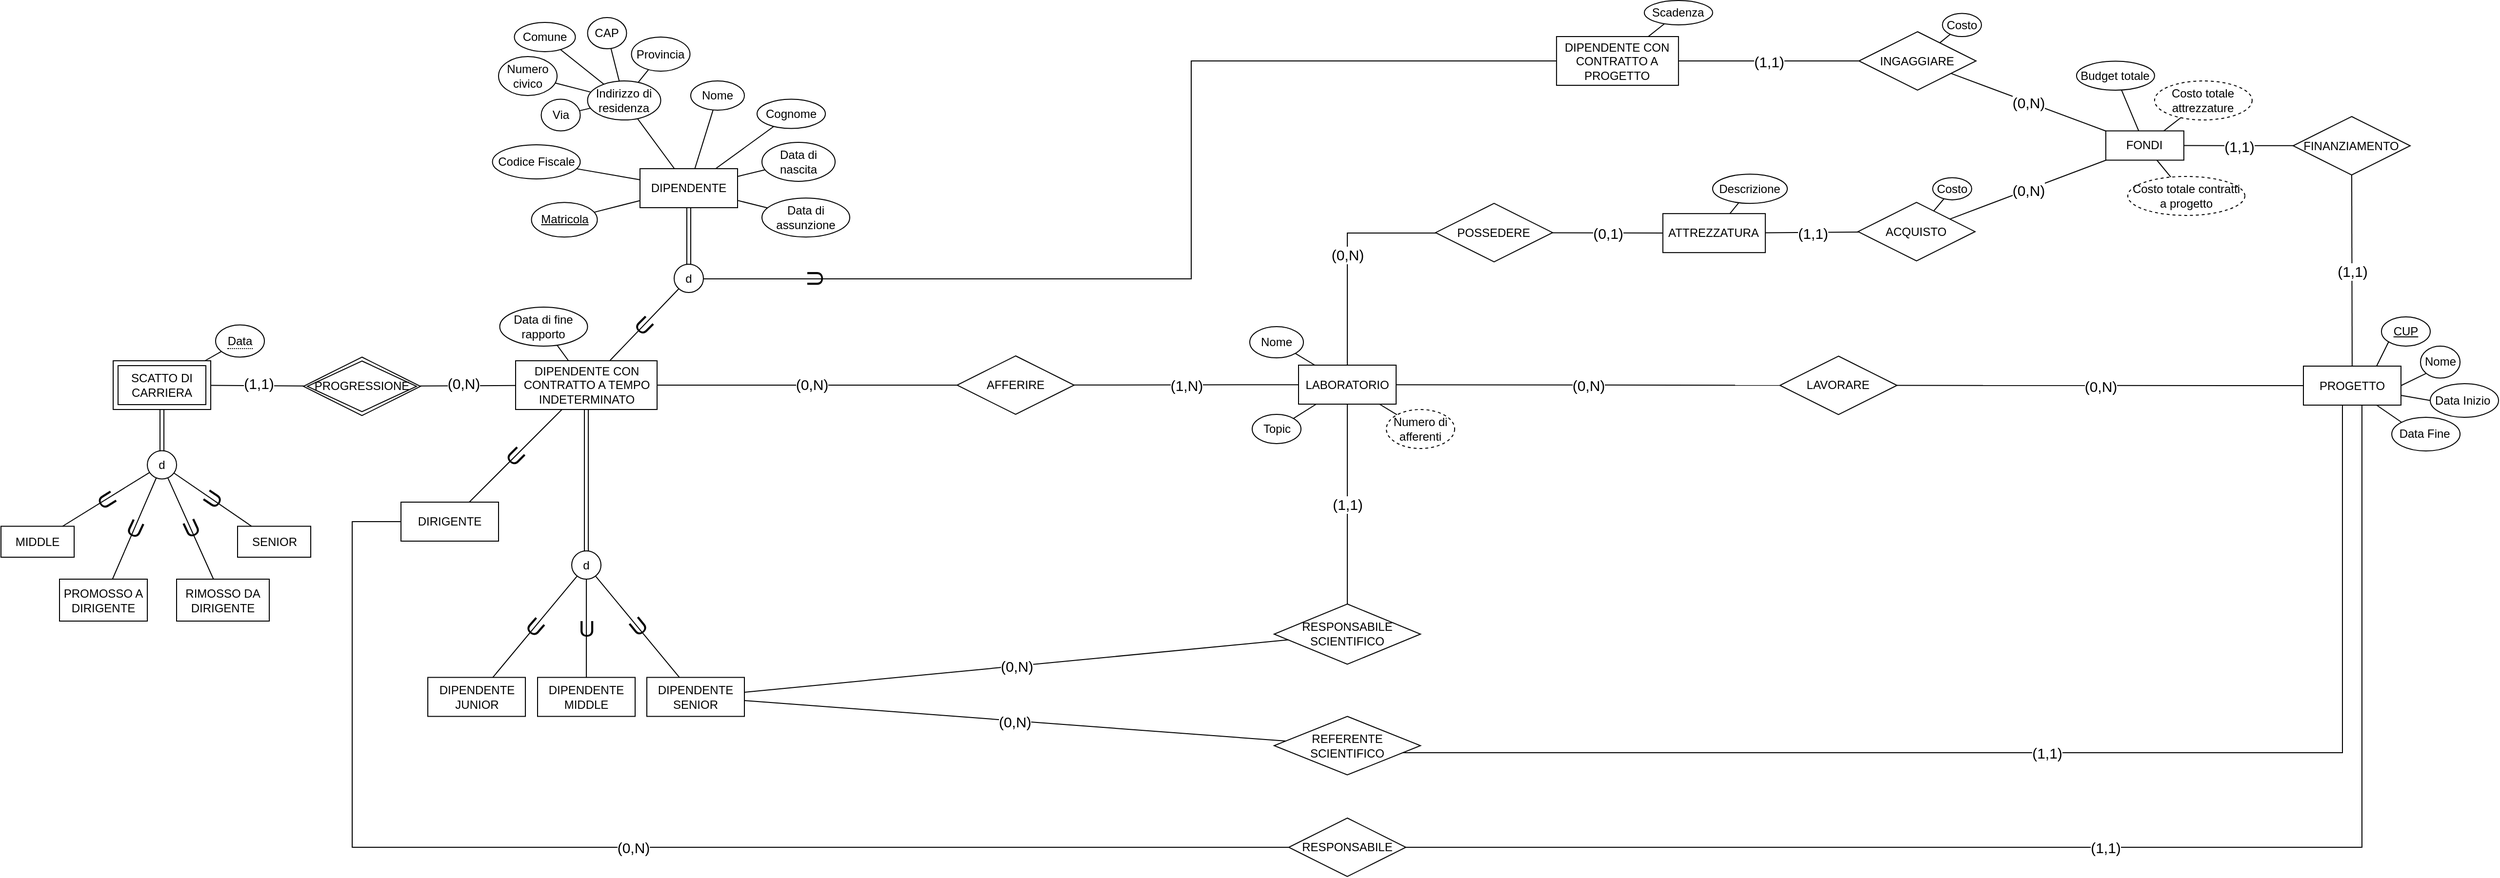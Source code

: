 <mxfile version="21.1.2" type="device">
  <diagram id="R2lEEEUBdFMjLlhIrx00" name="Page-1">
    <mxGraphModel dx="675" dy="394" grid="1" gridSize="10" guides="1" tooltips="1" connect="1" arrows="1" fold="1" page="1" pageScale="1" pageWidth="4681" pageHeight="3300" math="0" shadow="0" extFonts="Permanent Marker^https://fonts.googleapis.com/css?family=Permanent+Marker">
      <root>
        <mxCell id="0" />
        <mxCell id="1" parent="0" />
        <mxCell id="_95HaCZj7kEmO_-Ej9oM-2" style="rounded=0;orthogonalLoop=1;jettySize=auto;html=1;endArrow=none;endFill=0;edgeStyle=orthogonalEdgeStyle;" parent="1" source="p6a2lpNsb23wbsDSrPYJ-4" target="p6a2lpNsb23wbsDSrPYJ-42" edge="1">
          <mxGeometry relative="1" as="geometry">
            <mxPoint x="1102.941" y="948.971" as="targetPoint" />
          </mxGeometry>
        </mxCell>
        <mxCell id="ZhoNlxs8z5tJ97vMdKTO-16" value="(0,N)" style="edgeLabel;html=1;align=center;verticalAlign=middle;resizable=0;points=[];fontSize=15;" parent="_95HaCZj7kEmO_-Ej9oM-2" vertex="1" connectable="0">
          <mxGeometry relative="1" as="geometry">
            <mxPoint x="4" y="-1" as="offset" />
          </mxGeometry>
        </mxCell>
        <mxCell id="6auAX7VVO3J0U_gMkRyT-12" style="edgeStyle=none;rounded=0;orthogonalLoop=1;jettySize=auto;html=1;endArrow=none;endFill=0;" parent="1" source="p6a2lpNsb23wbsDSrPYJ-4" target="6auAX7VVO3J0U_gMkRyT-10" edge="1">
          <mxGeometry relative="1" as="geometry" />
        </mxCell>
        <mxCell id="5Cl1EfOvPznYEefhR_Pz-3" value="&lt;font style=&quot;font-size: 23px;&quot;&gt;U&lt;/font&gt;" style="edgeLabel;html=1;align=center;verticalAlign=middle;resizable=0;points=[];labelBackgroundColor=none;rotation=45;" parent="6auAX7VVO3J0U_gMkRyT-12" vertex="1" connectable="0">
          <mxGeometry relative="1" as="geometry">
            <mxPoint as="offset" />
          </mxGeometry>
        </mxCell>
        <mxCell id="p6a2lpNsb23wbsDSrPYJ-4" value="DIPENDENTE CON CONTRATTO A TEMPO INDETERMINATO" style="whiteSpace=wrap;html=1;align=center;" parent="1" vertex="1">
          <mxGeometry x="787.5" y="852" width="145" height="50" as="geometry" />
        </mxCell>
        <mxCell id="p6a2lpNsb23wbsDSrPYJ-18" style="edgeStyle=none;rounded=0;orthogonalLoop=1;jettySize=auto;html=1;endArrow=none;endFill=0;" parent="1" source="p6a2lpNsb23wbsDSrPYJ-12" target="_95HaCZj7kEmO_-Ej9oM-15" edge="1">
          <mxGeometry relative="1" as="geometry">
            <mxPoint x="853.547" y="1098.187" as="targetPoint" />
          </mxGeometry>
        </mxCell>
        <mxCell id="_95HaCZj7kEmO_-Ej9oM-24" value="U" style="edgeLabel;html=1;align=center;verticalAlign=middle;resizable=0;points=[];fontSize=23;labelBackgroundColor=none;rotation=41;" parent="p6a2lpNsb23wbsDSrPYJ-18" vertex="1" connectable="0">
          <mxGeometry relative="1" as="geometry">
            <mxPoint as="offset" />
          </mxGeometry>
        </mxCell>
        <mxCell id="p6a2lpNsb23wbsDSrPYJ-12" value="DIPENDENTE JUNIOR" style="whiteSpace=wrap;html=1;align=center;" parent="1" vertex="1">
          <mxGeometry x="697.5" y="1176.76" width="100" height="40" as="geometry" />
        </mxCell>
        <mxCell id="p6a2lpNsb23wbsDSrPYJ-19" style="edgeStyle=none;rounded=0;orthogonalLoop=1;jettySize=auto;html=1;endArrow=none;endFill=0;" parent="1" source="p6a2lpNsb23wbsDSrPYJ-13" target="_95HaCZj7kEmO_-Ej9oM-15" edge="1">
          <mxGeometry relative="1" as="geometry">
            <mxPoint x="865" y="1103.5" as="targetPoint" />
          </mxGeometry>
        </mxCell>
        <mxCell id="_95HaCZj7kEmO_-Ej9oM-26" value="U" style="edgeLabel;html=1;align=center;verticalAlign=middle;resizable=0;points=[];fontSize=23;labelBackgroundColor=none;" parent="p6a2lpNsb23wbsDSrPYJ-19" vertex="1" connectable="0">
          <mxGeometry relative="1" as="geometry">
            <mxPoint as="offset" />
          </mxGeometry>
        </mxCell>
        <mxCell id="p6a2lpNsb23wbsDSrPYJ-13" value="DIPENDENTE MIDDLE" style="whiteSpace=wrap;html=1;align=center;" parent="1" vertex="1">
          <mxGeometry x="810" y="1176.76" width="100" height="40" as="geometry" />
        </mxCell>
        <mxCell id="p6a2lpNsb23wbsDSrPYJ-20" style="edgeStyle=none;rounded=0;orthogonalLoop=1;jettySize=auto;html=1;endArrow=none;endFill=0;" parent="1" source="p6a2lpNsb23wbsDSrPYJ-14" target="_95HaCZj7kEmO_-Ej9oM-15" edge="1">
          <mxGeometry relative="1" as="geometry">
            <mxPoint x="876.453" y="1098.187" as="targetPoint" />
          </mxGeometry>
        </mxCell>
        <mxCell id="_95HaCZj7kEmO_-Ej9oM-25" value="U" style="edgeLabel;html=1;align=center;verticalAlign=middle;resizable=0;points=[];fontSize=23;rotation=321;labelBackgroundColor=none;" parent="p6a2lpNsb23wbsDSrPYJ-20" vertex="1" connectable="0">
          <mxGeometry relative="1" as="geometry">
            <mxPoint as="offset" />
          </mxGeometry>
        </mxCell>
        <mxCell id="p6a2lpNsb23wbsDSrPYJ-14" value="DIPENDENTE SENIOR" style="whiteSpace=wrap;html=1;align=center;" parent="1" vertex="1">
          <mxGeometry x="922" y="1176.76" width="100" height="40" as="geometry" />
        </mxCell>
        <mxCell id="p6a2lpNsb23wbsDSrPYJ-17" style="edgeStyle=none;shape=link;rounded=0;orthogonalLoop=1;jettySize=auto;html=1;endArrow=none;endFill=0;" parent="1" source="_95HaCZj7kEmO_-Ej9oM-15" target="p6a2lpNsb23wbsDSrPYJ-4" edge="1">
          <mxGeometry relative="1" as="geometry" />
        </mxCell>
        <mxCell id="p6a2lpNsb23wbsDSrPYJ-22" style="edgeStyle=none;rounded=0;orthogonalLoop=1;jettySize=auto;html=1;endArrow=none;endFill=0;" parent="1" source="p6a2lpNsb23wbsDSrPYJ-21" target="p6a2lpNsb23wbsDSrPYJ-4" edge="1">
          <mxGeometry relative="1" as="geometry" />
        </mxCell>
        <mxCell id="_95HaCZj7kEmO_-Ej9oM-23" value="U" style="edgeLabel;html=1;align=center;verticalAlign=middle;resizable=0;points=[];fontSize=23;labelBackgroundColor=none;rotation=45;" parent="p6a2lpNsb23wbsDSrPYJ-22" vertex="1" connectable="0">
          <mxGeometry relative="1" as="geometry">
            <mxPoint as="offset" />
          </mxGeometry>
        </mxCell>
        <mxCell id="p6a2lpNsb23wbsDSrPYJ-21" value="DIRIGENTE" style="whiteSpace=wrap;html=1;align=center;" parent="1" vertex="1">
          <mxGeometry x="670" y="997" width="100" height="40" as="geometry" />
        </mxCell>
        <mxCell id="_odPnjnjdidZO_59l2Cy-13" style="rounded=0;orthogonalLoop=1;jettySize=auto;html=1;endArrow=none;endFill=0;edgeStyle=orthogonalEdgeStyle;" parent="1" source="p6a2lpNsb23wbsDSrPYJ-29" target="_odPnjnjdidZO_59l2Cy-12" edge="1">
          <mxGeometry relative="1" as="geometry">
            <Array as="points">
              <mxPoint x="1640" y="721" />
            </Array>
          </mxGeometry>
        </mxCell>
        <mxCell id="ZhoNlxs8z5tJ97vMdKTO-31" value="(0,N)" style="edgeLabel;html=1;align=center;verticalAlign=middle;resizable=0;points=[];fontSize=15;" parent="_odPnjnjdidZO_59l2Cy-13" vertex="1" connectable="0">
          <mxGeometry relative="1" as="geometry">
            <mxPoint as="offset" />
          </mxGeometry>
        </mxCell>
        <mxCell id="dKj6kbxtWGPGnStUn3qP-33" style="edgeStyle=none;rounded=0;orthogonalLoop=1;jettySize=auto;html=1;endArrow=none;endFill=0;" parent="1" source="p6a2lpNsb23wbsDSrPYJ-29" target="dKj6kbxtWGPGnStUn3qP-32" edge="1">
          <mxGeometry relative="1" as="geometry" />
        </mxCell>
        <mxCell id="dKj6kbxtWGPGnStUn3qP-42" style="edgeStyle=none;rounded=0;orthogonalLoop=1;jettySize=auto;html=1;endArrow=none;endFill=0;" parent="1" source="p6a2lpNsb23wbsDSrPYJ-29" target="p6a2lpNsb23wbsDSrPYJ-79" edge="1">
          <mxGeometry relative="1" as="geometry" />
        </mxCell>
        <mxCell id="ZhoNlxs8z5tJ97vMdKTO-20" value="(0,N)" style="edgeLabel;html=1;align=center;verticalAlign=middle;resizable=0;points=[];fontSize=15;" parent="dKj6kbxtWGPGnStUn3qP-42" vertex="1" connectable="0">
          <mxGeometry relative="1" as="geometry">
            <mxPoint as="offset" />
          </mxGeometry>
        </mxCell>
        <mxCell id="p6a2lpNsb23wbsDSrPYJ-29" value="LABORATORIO" style="whiteSpace=wrap;html=1;align=center;" parent="1" vertex="1">
          <mxGeometry x="1590" y="856.5" width="100" height="40" as="geometry" />
        </mxCell>
        <mxCell id="p6a2lpNsb23wbsDSrPYJ-52" style="edgeStyle=orthogonalEdgeStyle;rounded=0;orthogonalLoop=1;jettySize=auto;html=1;endArrow=none;endFill=0;" parent="1" source="p6a2lpNsb23wbsDSrPYJ-33" target="p6a2lpNsb23wbsDSrPYJ-51" edge="1">
          <mxGeometry relative="1" as="geometry">
            <Array as="points">
              <mxPoint x="2680" y="1351" />
            </Array>
          </mxGeometry>
        </mxCell>
        <mxCell id="ZhoNlxs8z5tJ97vMdKTO-39" value="(1,1)" style="edgeLabel;html=1;align=center;verticalAlign=middle;resizable=0;points=[];fontSize=15;" parent="p6a2lpNsb23wbsDSrPYJ-52" vertex="1" connectable="0">
          <mxGeometry relative="1" as="geometry">
            <mxPoint as="offset" />
          </mxGeometry>
        </mxCell>
        <mxCell id="p6a2lpNsb23wbsDSrPYJ-76" style="rounded=0;orthogonalLoop=1;jettySize=auto;html=1;endArrow=none;endFill=0;edgeStyle=orthogonalEdgeStyle;" parent="1" source="p6a2lpNsb23wbsDSrPYJ-33" target="p6a2lpNsb23wbsDSrPYJ-55" edge="1">
          <mxGeometry relative="1" as="geometry">
            <Array as="points">
              <mxPoint x="2660" y="1254" />
            </Array>
          </mxGeometry>
        </mxCell>
        <mxCell id="ZhoNlxs8z5tJ97vMdKTO-37" value="(1,1)" style="edgeLabel;html=1;align=center;verticalAlign=middle;resizable=0;points=[];fontSize=15;" parent="p6a2lpNsb23wbsDSrPYJ-76" vertex="1" connectable="0">
          <mxGeometry relative="1" as="geometry">
            <mxPoint as="offset" />
          </mxGeometry>
        </mxCell>
        <mxCell id="p6a2lpNsb23wbsDSrPYJ-33" value="PROGETTO" style="whiteSpace=wrap;html=1;align=center;" parent="1" vertex="1">
          <mxGeometry x="2620" y="857.5" width="100" height="40" as="geometry" />
        </mxCell>
        <mxCell id="p6a2lpNsb23wbsDSrPYJ-36" style="edgeStyle=none;rounded=0;orthogonalLoop=1;jettySize=auto;html=1;endArrow=none;endFill=0;" parent="1" source="p6a2lpNsb23wbsDSrPYJ-35" target="p6a2lpNsb23wbsDSrPYJ-29" edge="1">
          <mxGeometry relative="1" as="geometry" />
        </mxCell>
        <mxCell id="p6a2lpNsb23wbsDSrPYJ-35" value="Topic" style="ellipse;whiteSpace=wrap;html=1;align=center;" parent="1" vertex="1">
          <mxGeometry x="1542.5" y="907" width="50" height="30" as="geometry" />
        </mxCell>
        <mxCell id="p6a2lpNsb23wbsDSrPYJ-40" style="rounded=0;orthogonalLoop=1;jettySize=auto;html=1;endArrow=none;endFill=0;" parent="1" source="p6a2lpNsb23wbsDSrPYJ-37" target="p6a2lpNsb23wbsDSrPYJ-29" edge="1">
          <mxGeometry relative="1" as="geometry" />
        </mxCell>
        <mxCell id="ZhoNlxs8z5tJ97vMdKTO-35" value="(1,1)" style="edgeLabel;html=1;align=center;verticalAlign=middle;resizable=0;points=[];fontSize=15;" parent="p6a2lpNsb23wbsDSrPYJ-40" vertex="1" connectable="0">
          <mxGeometry relative="1" as="geometry">
            <mxPoint as="offset" />
          </mxGeometry>
        </mxCell>
        <mxCell id="p6a2lpNsb23wbsDSrPYJ-37" value="RESPONSABILE SCIENTIFICO" style="shape=rhombus;perimeter=rhombusPerimeter;whiteSpace=wrap;html=1;align=center;" parent="1" vertex="1">
          <mxGeometry x="1565" y="1101.5" width="150" height="61.75" as="geometry" />
        </mxCell>
        <mxCell id="p6a2lpNsb23wbsDSrPYJ-39" style="edgeStyle=none;rounded=0;orthogonalLoop=1;jettySize=auto;html=1;endArrow=none;endFill=0;" parent="1" source="p6a2lpNsb23wbsDSrPYJ-14" target="p6a2lpNsb23wbsDSrPYJ-37" edge="1">
          <mxGeometry relative="1" as="geometry">
            <mxPoint x="1580.0" y="928" as="targetPoint" />
            <mxPoint x="1305" y="1157.056" as="sourcePoint" />
          </mxGeometry>
        </mxCell>
        <mxCell id="ZhoNlxs8z5tJ97vMdKTO-34" value="&lt;font style=&quot;font-size: 15px;&quot;&gt;(0,N)&lt;/font&gt;" style="edgeLabel;html=1;align=center;verticalAlign=middle;resizable=0;points=[];fontSize=9;" parent="p6a2lpNsb23wbsDSrPYJ-39" vertex="1" connectable="0">
          <mxGeometry relative="1" as="geometry">
            <mxPoint as="offset" />
          </mxGeometry>
        </mxCell>
        <mxCell id="p6a2lpNsb23wbsDSrPYJ-44" style="rounded=0;orthogonalLoop=1;jettySize=auto;html=1;endArrow=none;endFill=0;" parent="1" source="p6a2lpNsb23wbsDSrPYJ-42" target="p6a2lpNsb23wbsDSrPYJ-29" edge="1">
          <mxGeometry relative="1" as="geometry">
            <mxPoint x="1695" y="1067" as="sourcePoint" />
          </mxGeometry>
        </mxCell>
        <mxCell id="ZhoNlxs8z5tJ97vMdKTO-17" value="(1,N)" style="edgeLabel;html=1;align=center;verticalAlign=middle;resizable=0;points=[];fontSize=15;" parent="p6a2lpNsb23wbsDSrPYJ-44" vertex="1" connectable="0">
          <mxGeometry relative="1" as="geometry">
            <mxPoint as="offset" />
          </mxGeometry>
        </mxCell>
        <mxCell id="p6a2lpNsb23wbsDSrPYJ-42" value="AFFERIRE" style="shape=rhombus;perimeter=rhombusPerimeter;whiteSpace=wrap;html=1;align=center;" parent="1" vertex="1">
          <mxGeometry x="1240" y="847" width="120" height="60" as="geometry" />
        </mxCell>
        <mxCell id="p6a2lpNsb23wbsDSrPYJ-53" style="rounded=0;orthogonalLoop=1;jettySize=auto;html=1;endArrow=none;endFill=0;edgeStyle=orthogonalEdgeStyle;" parent="1" source="p6a2lpNsb23wbsDSrPYJ-51" target="p6a2lpNsb23wbsDSrPYJ-21" edge="1">
          <mxGeometry relative="1" as="geometry">
            <mxPoint x="605" y="1163.25" as="targetPoint" />
            <Array as="points">
              <mxPoint x="620" y="1351" />
              <mxPoint x="620" y="1017" />
            </Array>
          </mxGeometry>
        </mxCell>
        <mxCell id="ZhoNlxs8z5tJ97vMdKTO-38" value="(0,N)" style="edgeLabel;html=1;align=center;verticalAlign=middle;resizable=0;points=[];fontSize=15;" parent="p6a2lpNsb23wbsDSrPYJ-53" vertex="1" connectable="0">
          <mxGeometry relative="1" as="geometry">
            <mxPoint as="offset" />
          </mxGeometry>
        </mxCell>
        <mxCell id="p6a2lpNsb23wbsDSrPYJ-51" value="RESPONSABILE" style="shape=rhombus;perimeter=rhombusPerimeter;whiteSpace=wrap;html=1;align=center;" parent="1" vertex="1">
          <mxGeometry x="1580" y="1321" width="120" height="60" as="geometry" />
        </mxCell>
        <mxCell id="p6a2lpNsb23wbsDSrPYJ-55" value="REFERENTE SCIENTIFICO" style="shape=rhombus;perimeter=rhombusPerimeter;whiteSpace=wrap;html=1;align=center;" parent="1" vertex="1">
          <mxGeometry x="1565" y="1216.76" width="150" height="60" as="geometry" />
        </mxCell>
        <mxCell id="p6a2lpNsb23wbsDSrPYJ-75" style="rounded=0;orthogonalLoop=1;jettySize=auto;html=1;endArrow=none;endFill=0;" parent="1" source="p6a2lpNsb23wbsDSrPYJ-14" target="p6a2lpNsb23wbsDSrPYJ-55" edge="1">
          <mxGeometry relative="1" as="geometry">
            <mxPoint x="1305" y="1253.437" as="sourcePoint" />
          </mxGeometry>
        </mxCell>
        <mxCell id="Npfy_Du07Swgqx_dzEaG-1" value="&lt;span style=&quot;font-size: 15px;&quot;&gt;(0,N)&lt;/span&gt;" style="edgeLabel;html=1;align=center;verticalAlign=middle;resizable=0;points=[];" parent="p6a2lpNsb23wbsDSrPYJ-75" vertex="1" connectable="0">
          <mxGeometry relative="1" as="geometry">
            <mxPoint as="offset" />
          </mxGeometry>
        </mxCell>
        <mxCell id="p6a2lpNsb23wbsDSrPYJ-65" style="edgeStyle=none;rounded=0;orthogonalLoop=1;jettySize=auto;html=1;endArrow=none;endFill=0;" parent="1" source="p6a2lpNsb23wbsDSrPYJ-63" target="p6a2lpNsb23wbsDSrPYJ-89" edge="1">
          <mxGeometry relative="1" as="geometry">
            <mxPoint x="1906.21" y="1014.59" as="targetPoint" />
            <mxPoint x="2123.435" y="649.578" as="sourcePoint" />
          </mxGeometry>
        </mxCell>
        <mxCell id="dKj6kbxtWGPGnStUn3qP-14" value="(1,1)" style="edgeLabel;html=1;align=center;verticalAlign=middle;resizable=0;points=[];fontSize=15;" parent="p6a2lpNsb23wbsDSrPYJ-65" vertex="1" connectable="0">
          <mxGeometry relative="1" as="geometry">
            <mxPoint as="offset" />
          </mxGeometry>
        </mxCell>
        <mxCell id="p6a2lpNsb23wbsDSrPYJ-63" value="ACQUISTO" style="shape=rhombus;perimeter=rhombusPerimeter;whiteSpace=wrap;html=1;align=center;" parent="1" vertex="1">
          <mxGeometry x="2163.44" y="689.58" width="120" height="60" as="geometry" />
        </mxCell>
        <mxCell id="p6a2lpNsb23wbsDSrPYJ-78" style="rounded=0;orthogonalLoop=1;jettySize=auto;html=1;endArrow=none;endFill=0;" parent="1" source="p6a2lpNsb23wbsDSrPYJ-77" target="p6a2lpNsb23wbsDSrPYJ-29" edge="1">
          <mxGeometry relative="1" as="geometry" />
        </mxCell>
        <mxCell id="p6a2lpNsb23wbsDSrPYJ-77" value="Numero di afferenti" style="ellipse;whiteSpace=wrap;html=1;align=center;dashed=1;" parent="1" vertex="1">
          <mxGeometry x="1680" y="902" width="70" height="40" as="geometry" />
        </mxCell>
        <mxCell id="dKj6kbxtWGPGnStUn3qP-43" style="edgeStyle=none;rounded=0;orthogonalLoop=1;jettySize=auto;html=1;endArrow=none;endFill=0;" parent="1" source="p6a2lpNsb23wbsDSrPYJ-79" target="p6a2lpNsb23wbsDSrPYJ-33" edge="1">
          <mxGeometry relative="1" as="geometry" />
        </mxCell>
        <mxCell id="ZhoNlxs8z5tJ97vMdKTO-21" value="(0,N)" style="edgeLabel;html=1;align=center;verticalAlign=middle;resizable=0;points=[];fontSize=15;" parent="dKj6kbxtWGPGnStUn3qP-43" vertex="1" connectable="0">
          <mxGeometry relative="1" as="geometry">
            <mxPoint as="offset" />
          </mxGeometry>
        </mxCell>
        <mxCell id="p6a2lpNsb23wbsDSrPYJ-79" value="LAVORARE" style="shape=rhombus;perimeter=rhombusPerimeter;whiteSpace=wrap;html=1;align=center;" parent="1" vertex="1">
          <mxGeometry x="2083.44" y="847.25" width="120" height="60" as="geometry" />
        </mxCell>
        <mxCell id="p6a2lpNsb23wbsDSrPYJ-86" style="edgeStyle=none;rounded=0;orthogonalLoop=1;jettySize=auto;html=1;endArrow=none;endFill=0;" parent="1" source="p6a2lpNsb23wbsDSrPYJ-82" target="p6a2lpNsb23wbsDSrPYJ-63" edge="1">
          <mxGeometry relative="1" as="geometry" />
        </mxCell>
        <mxCell id="dKj6kbxtWGPGnStUn3qP-15" value="(0,N)" style="edgeLabel;html=1;align=center;verticalAlign=middle;resizable=0;points=[];fontSize=15;" parent="p6a2lpNsb23wbsDSrPYJ-86" vertex="1" connectable="0">
          <mxGeometry relative="1" as="geometry">
            <mxPoint as="offset" />
          </mxGeometry>
        </mxCell>
        <mxCell id="p6a2lpNsb23wbsDSrPYJ-82" value="FONDI" style="whiteSpace=wrap;html=1;align=center;" parent="1" vertex="1">
          <mxGeometry x="2417.44" y="616.25" width="80" height="30" as="geometry" />
        </mxCell>
        <mxCell id="p6a2lpNsb23wbsDSrPYJ-84" style="rounded=0;orthogonalLoop=1;jettySize=auto;html=1;endArrow=none;endFill=0;" parent="1" source="p6a2lpNsb23wbsDSrPYJ-83" target="p6a2lpNsb23wbsDSrPYJ-82" edge="1">
          <mxGeometry relative="1" as="geometry" />
        </mxCell>
        <mxCell id="ZhoNlxs8z5tJ97vMdKTO-25" value="(1,1)" style="edgeLabel;html=1;align=center;verticalAlign=middle;resizable=0;points=[];fontSize=15;" parent="p6a2lpNsb23wbsDSrPYJ-84" vertex="1" connectable="0">
          <mxGeometry relative="1" as="geometry">
            <mxPoint as="offset" />
          </mxGeometry>
        </mxCell>
        <mxCell id="p6a2lpNsb23wbsDSrPYJ-85" style="rounded=0;orthogonalLoop=1;jettySize=auto;html=1;endArrow=none;endFill=0;" parent="1" source="p6a2lpNsb23wbsDSrPYJ-83" target="p6a2lpNsb23wbsDSrPYJ-33" edge="1">
          <mxGeometry relative="1" as="geometry" />
        </mxCell>
        <mxCell id="ZhoNlxs8z5tJ97vMdKTO-24" value="(1,1)" style="edgeLabel;html=1;align=center;verticalAlign=middle;resizable=0;points=[];fontSize=15;" parent="p6a2lpNsb23wbsDSrPYJ-85" vertex="1" connectable="0">
          <mxGeometry relative="1" as="geometry">
            <mxPoint as="offset" />
          </mxGeometry>
        </mxCell>
        <mxCell id="p6a2lpNsb23wbsDSrPYJ-83" value="FINANZIAMENTO" style="shape=rhombus;perimeter=rhombusPerimeter;whiteSpace=wrap;html=1;align=center;" parent="1" vertex="1">
          <mxGeometry x="2609.44" y="601.5" width="120" height="60" as="geometry" />
        </mxCell>
        <mxCell id="dKj6kbxtWGPGnStUn3qP-37" style="edgeStyle=none;rounded=0;orthogonalLoop=1;jettySize=auto;html=1;endArrow=none;endFill=0;" parent="1" source="p6a2lpNsb23wbsDSrPYJ-89" target="dKj6kbxtWGPGnStUn3qP-36" edge="1">
          <mxGeometry relative="1" as="geometry" />
        </mxCell>
        <mxCell id="p6a2lpNsb23wbsDSrPYJ-89" value="ATTREZZATURA" style="whiteSpace=wrap;html=1;align=center;" parent="1" vertex="1">
          <mxGeometry x="1963.44" y="701.08" width="105" height="40" as="geometry" />
        </mxCell>
        <mxCell id="_odPnjnjdidZO_59l2Cy-7" style="edgeStyle=none;rounded=0;orthogonalLoop=1;jettySize=auto;html=1;endArrow=none;endFill=0;" parent="1" source="_odPnjnjdidZO_59l2Cy-4" target="p6a2lpNsb23wbsDSrPYJ-4" edge="1">
          <mxGeometry relative="1" as="geometry" />
        </mxCell>
        <mxCell id="_odPnjnjdidZO_59l2Cy-4" value="PROGRESSIONE" style="shape=rhombus;double=1;perimeter=rhombusPerimeter;whiteSpace=wrap;html=1;align=center;" parent="1" vertex="1">
          <mxGeometry x="570" y="848.25" width="120" height="60" as="geometry" />
        </mxCell>
        <mxCell id="_odPnjnjdidZO_59l2Cy-6" style="edgeStyle=none;rounded=0;orthogonalLoop=1;jettySize=auto;html=1;endArrow=none;endFill=0;" parent="1" source="_odPnjnjdidZO_59l2Cy-5" target="_odPnjnjdidZO_59l2Cy-4" edge="1">
          <mxGeometry relative="1" as="geometry">
            <mxPoint x="324.0" y="1000.5" as="targetPoint" />
          </mxGeometry>
        </mxCell>
        <mxCell id="dKj6kbxtWGPGnStUn3qP-25" style="edgeStyle=none;rounded=0;orthogonalLoop=1;jettySize=auto;html=1;endArrow=none;endFill=0;" parent="1" source="_odPnjnjdidZO_59l2Cy-5" target="Npfy_Du07Swgqx_dzEaG-2" edge="1">
          <mxGeometry relative="1" as="geometry">
            <mxPoint x="485.449" y="843.868" as="targetPoint" />
          </mxGeometry>
        </mxCell>
        <mxCell id="_odPnjnjdidZO_59l2Cy-5" value="SCATTO DI CARRIERA" style="shape=ext;margin=3;double=1;whiteSpace=wrap;html=1;align=center;" parent="1" vertex="1">
          <mxGeometry x="375" y="852" width="100" height="50" as="geometry" />
        </mxCell>
        <mxCell id="_odPnjnjdidZO_59l2Cy-9" value="Scadenza" style="ellipse;whiteSpace=wrap;html=1;align=center;" parent="1" vertex="1">
          <mxGeometry x="1944.44" y="482.5" width="70" height="25" as="geometry" />
        </mxCell>
        <mxCell id="_odPnjnjdidZO_59l2Cy-14" style="edgeStyle=none;rounded=0;orthogonalLoop=1;jettySize=auto;html=1;endArrow=none;endFill=0;" parent="1" source="_odPnjnjdidZO_59l2Cy-12" target="p6a2lpNsb23wbsDSrPYJ-89" edge="1">
          <mxGeometry relative="1" as="geometry">
            <mxPoint x="1933.44" y="679.58" as="sourcePoint" />
          </mxGeometry>
        </mxCell>
        <mxCell id="ZhoNlxs8z5tJ97vMdKTO-32" value="(0,1)" style="edgeLabel;html=1;align=center;verticalAlign=middle;resizable=0;points=[];fontSize=15;" parent="_odPnjnjdidZO_59l2Cy-14" vertex="1" connectable="0">
          <mxGeometry relative="1" as="geometry">
            <mxPoint as="offset" />
          </mxGeometry>
        </mxCell>
        <mxCell id="_odPnjnjdidZO_59l2Cy-12" value="POSSEDERE" style="shape=rhombus;perimeter=rhombusPerimeter;whiteSpace=wrap;html=1;align=center;" parent="1" vertex="1">
          <mxGeometry x="1730.44" y="690.58" width="120" height="60" as="geometry" />
        </mxCell>
        <mxCell id="_odPnjnjdidZO_59l2Cy-22" style="edgeStyle=none;rounded=0;orthogonalLoop=1;jettySize=auto;html=1;endArrow=none;endFill=0;" parent="1" source="_odPnjnjdidZO_59l2Cy-18" target="p6a2lpNsb23wbsDSrPYJ-82" edge="1">
          <mxGeometry relative="1" as="geometry" />
        </mxCell>
        <mxCell id="_odPnjnjdidZO_59l2Cy-18" value="Budget totale" style="ellipse;whiteSpace=wrap;html=1;align=center;" parent="1" vertex="1">
          <mxGeometry x="2387.44" y="544.75" width="80" height="29.75" as="geometry" />
        </mxCell>
        <mxCell id="_odPnjnjdidZO_59l2Cy-21" style="edgeStyle=none;rounded=0;orthogonalLoop=1;jettySize=auto;html=1;endArrow=none;endFill=0;" parent="1" source="_odPnjnjdidZO_59l2Cy-20" target="p6a2lpNsb23wbsDSrPYJ-82" edge="1">
          <mxGeometry relative="1" as="geometry" />
        </mxCell>
        <mxCell id="_odPnjnjdidZO_59l2Cy-20" value="Costo totale attrezzature" style="ellipse;whiteSpace=wrap;html=1;align=center;dashed=1;" parent="1" vertex="1">
          <mxGeometry x="2467.44" y="565" width="100" height="40" as="geometry" />
        </mxCell>
        <mxCell id="_odPnjnjdidZO_59l2Cy-24" style="edgeStyle=none;rounded=0;orthogonalLoop=1;jettySize=auto;html=1;endArrow=none;endFill=0;" parent="1" source="_odPnjnjdidZO_59l2Cy-23" target="p6a2lpNsb23wbsDSrPYJ-82" edge="1">
          <mxGeometry relative="1" as="geometry" />
        </mxCell>
        <mxCell id="_odPnjnjdidZO_59l2Cy-23" value="Costo totale contratti a progetto" style="ellipse;whiteSpace=wrap;html=1;align=center;dashed=1;" parent="1" vertex="1">
          <mxGeometry x="2440" y="662.95" width="120" height="40" as="geometry" />
        </mxCell>
        <mxCell id="_odPnjnjdidZO_59l2Cy-28" style="edgeStyle=none;rounded=0;orthogonalLoop=1;jettySize=auto;html=1;endArrow=none;endFill=0;" parent="1" source="_odPnjnjdidZO_59l2Cy-25" target="p6a2lpNsb23wbsDSrPYJ-63" edge="1">
          <mxGeometry relative="1" as="geometry" />
        </mxCell>
        <mxCell id="_odPnjnjdidZO_59l2Cy-25" value="Costo" style="ellipse;whiteSpace=wrap;html=1;align=center;" parent="1" vertex="1">
          <mxGeometry x="2240" y="664.2" width="40" height="22.75" as="geometry" />
        </mxCell>
        <mxCell id="_95HaCZj7kEmO_-Ej9oM-15" value="d" style="ellipse;whiteSpace=wrap;html=1;align=center;labelBackgroundColor=none;fontSize=12;" parent="1" vertex="1">
          <mxGeometry x="845" y="1047" width="30" height="29" as="geometry" />
        </mxCell>
        <mxCell id="6auAX7VVO3J0U_gMkRyT-3" style="rounded=0;orthogonalLoop=1;jettySize=auto;html=1;endArrow=none;endFill=0;" parent="1" source="6auAX7VVO3J0U_gMkRyT-2" target="_odPnjnjdidZO_59l2Cy-9" edge="1">
          <mxGeometry relative="1" as="geometry" />
        </mxCell>
        <mxCell id="6auAX7VVO3J0U_gMkRyT-6" style="rounded=0;orthogonalLoop=1;jettySize=auto;html=1;endArrow=none;endFill=0;elbow=vertical;edgeStyle=orthogonalEdgeStyle;" parent="1" source="6auAX7VVO3J0U_gMkRyT-2" target="6auAX7VVO3J0U_gMkRyT-10" edge="1">
          <mxGeometry relative="1" as="geometry">
            <Array as="points">
              <mxPoint x="1480" y="545" />
              <mxPoint x="1480" y="768" />
            </Array>
            <mxPoint x="1155" y="877" as="targetPoint" />
          </mxGeometry>
        </mxCell>
        <mxCell id="ZhoNlxs8z5tJ97vMdKTO-1" value="U" style="edgeLabel;html=1;align=center;verticalAlign=middle;resizable=0;points=[];fontSize=23;labelBackgroundColor=none;rotation=270;" parent="6auAX7VVO3J0U_gMkRyT-6" vertex="1" connectable="0">
          <mxGeometry relative="1" as="geometry">
            <mxPoint x="-386" y="49" as="offset" />
          </mxGeometry>
        </mxCell>
        <mxCell id="6auAX7VVO3J0U_gMkRyT-2" value="DIPENDENTE CON CONTRATTO A PROGETTO" style="whiteSpace=wrap;html=1;align=center;" parent="1" vertex="1">
          <mxGeometry x="1854.44" y="519.5" width="125" height="50" as="geometry" />
        </mxCell>
        <mxCell id="6auAX7VVO3J0U_gMkRyT-5" style="edgeStyle=none;rounded=0;orthogonalLoop=1;jettySize=auto;html=1;endArrow=none;endFill=0;" parent="1" source="6auAX7VVO3J0U_gMkRyT-14" target="6auAX7VVO3J0U_gMkRyT-2" edge="1">
          <mxGeometry relative="1" as="geometry">
            <mxPoint x="1929.526" y="379.543" as="sourcePoint" />
          </mxGeometry>
        </mxCell>
        <mxCell id="dKj6kbxtWGPGnStUn3qP-13" value="(1,1)" style="edgeLabel;html=1;align=center;verticalAlign=middle;resizable=0;points=[];fontSize=15;" parent="6auAX7VVO3J0U_gMkRyT-5" vertex="1" connectable="0">
          <mxGeometry relative="1" as="geometry">
            <mxPoint as="offset" />
          </mxGeometry>
        </mxCell>
        <mxCell id="dKj6kbxtWGPGnStUn3qP-18" style="rounded=0;orthogonalLoop=1;jettySize=auto;html=1;endArrow=none;endFill=0;" parent="1" source="6auAX7VVO3J0U_gMkRyT-8" target="dKj6kbxtWGPGnStUn3qP-17" edge="1">
          <mxGeometry relative="1" as="geometry" />
        </mxCell>
        <mxCell id="dKj6kbxtWGPGnStUn3qP-20" style="edgeStyle=none;rounded=0;orthogonalLoop=1;jettySize=auto;html=1;endArrow=none;endFill=0;" parent="1" source="6auAX7VVO3J0U_gMkRyT-8" target="dKj6kbxtWGPGnStUn3qP-19" edge="1">
          <mxGeometry relative="1" as="geometry" />
        </mxCell>
        <mxCell id="dKj6kbxtWGPGnStUn3qP-22" style="edgeStyle=none;rounded=0;orthogonalLoop=1;jettySize=auto;html=1;endArrow=none;endFill=0;" parent="1" source="6auAX7VVO3J0U_gMkRyT-8" target="dKj6kbxtWGPGnStUn3qP-21" edge="1">
          <mxGeometry relative="1" as="geometry" />
        </mxCell>
        <mxCell id="dKj6kbxtWGPGnStUn3qP-30" style="edgeStyle=none;rounded=0;orthogonalLoop=1;jettySize=auto;html=1;endArrow=none;endFill=0;" parent="1" source="6auAX7VVO3J0U_gMkRyT-8" target="dKj6kbxtWGPGnStUn3qP-29" edge="1">
          <mxGeometry relative="1" as="geometry" />
        </mxCell>
        <mxCell id="ZhoNlxs8z5tJ97vMdKTO-10" style="rounded=0;orthogonalLoop=1;jettySize=auto;html=1;fontSize=12;endArrow=none;endFill=0;" parent="1" source="p6a2lpNsb23wbsDSrPYJ-4" target="ZhoNlxs8z5tJ97vMdKTO-9" edge="1">
          <mxGeometry relative="1" as="geometry" />
        </mxCell>
        <mxCell id="BUNm7TOzZH783pOvne7h-2" style="rounded=0;orthogonalLoop=1;jettySize=auto;html=1;endArrow=none;endFill=0;" parent="1" source="6auAX7VVO3J0U_gMkRyT-8" target="BUNm7TOzZH783pOvne7h-1" edge="1">
          <mxGeometry relative="1" as="geometry" />
        </mxCell>
        <mxCell id="6auAX7VVO3J0U_gMkRyT-8" value="DIPENDENTE" style="whiteSpace=wrap;html=1;align=center;" parent="1" vertex="1">
          <mxGeometry x="915" y="655" width="100" height="40" as="geometry" />
        </mxCell>
        <mxCell id="6auAX7VVO3J0U_gMkRyT-11" value="" style="edgeStyle=none;rounded=0;orthogonalLoop=1;jettySize=auto;html=1;endArrow=none;endFill=0;shape=link;" parent="1" source="6auAX7VVO3J0U_gMkRyT-10" target="6auAX7VVO3J0U_gMkRyT-8" edge="1">
          <mxGeometry relative="1" as="geometry">
            <mxPoint x="968.742" y="831.5" as="targetPoint" />
          </mxGeometry>
        </mxCell>
        <mxCell id="6auAX7VVO3J0U_gMkRyT-10" value="d" style="ellipse;whiteSpace=wrap;html=1;align=center;labelBackgroundColor=none;fontSize=12;" parent="1" vertex="1">
          <mxGeometry x="950" y="753" width="30" height="29" as="geometry" />
        </mxCell>
        <mxCell id="6auAX7VVO3J0U_gMkRyT-15" style="rounded=0;orthogonalLoop=1;jettySize=auto;html=1;endArrow=none;endFill=0;" parent="1" source="6auAX7VVO3J0U_gMkRyT-14" target="p6a2lpNsb23wbsDSrPYJ-82" edge="1">
          <mxGeometry relative="1" as="geometry" />
        </mxCell>
        <mxCell id="dKj6kbxtWGPGnStUn3qP-12" value="(0,N)" style="edgeLabel;html=1;align=center;verticalAlign=middle;resizable=0;points=[];fontSize=15;labelPosition=center;verticalLabelPosition=middle;" parent="6auAX7VVO3J0U_gMkRyT-15" vertex="1" connectable="0">
          <mxGeometry relative="1" as="geometry">
            <mxPoint as="offset" />
          </mxGeometry>
        </mxCell>
        <mxCell id="dKj6kbxtWGPGnStUn3qP-35" style="edgeStyle=none;rounded=0;orthogonalLoop=1;jettySize=auto;html=1;endArrow=none;endFill=0;" parent="1" source="6auAX7VVO3J0U_gMkRyT-14" target="dKj6kbxtWGPGnStUn3qP-34" edge="1">
          <mxGeometry relative="1" as="geometry" />
        </mxCell>
        <mxCell id="6auAX7VVO3J0U_gMkRyT-14" value="INGAGGIARE" style="shape=rhombus;perimeter=rhombusPerimeter;whiteSpace=wrap;html=1;align=center;" parent="1" vertex="1">
          <mxGeometry x="2164.44" y="514.5" width="120" height="60" as="geometry" />
        </mxCell>
        <mxCell id="dKj6kbxtWGPGnStUn3qP-1" style="edgeStyle=none;rounded=0;orthogonalLoop=1;jettySize=auto;html=1;endArrow=none;endFill=0;" parent="1" source="dKj6kbxtWGPGnStUn3qP-3" target="dKj6kbxtWGPGnStUn3qP-11" edge="1">
          <mxGeometry relative="1" as="geometry">
            <mxPoint x="413.547" y="967.937" as="targetPoint" />
          </mxGeometry>
        </mxCell>
        <mxCell id="dKj6kbxtWGPGnStUn3qP-2" value="U" style="edgeLabel;html=1;align=center;verticalAlign=middle;resizable=0;points=[];fontSize=23;labelBackgroundColor=none;rotation=58;" parent="dKj6kbxtWGPGnStUn3qP-1" vertex="1" connectable="0">
          <mxGeometry relative="1" as="geometry">
            <mxPoint as="offset" />
          </mxGeometry>
        </mxCell>
        <mxCell id="dKj6kbxtWGPGnStUn3qP-3" value="MIDDLE" style="whiteSpace=wrap;html=1;align=center;" parent="1" vertex="1">
          <mxGeometry x="260" y="1021.75" width="75" height="31.75" as="geometry" />
        </mxCell>
        <mxCell id="dKj6kbxtWGPGnStUn3qP-4" style="edgeStyle=none;rounded=0;orthogonalLoop=1;jettySize=auto;html=1;endArrow=none;endFill=0;" parent="1" source="ZhoNlxs8z5tJ97vMdKTO-8" target="dKj6kbxtWGPGnStUn3qP-11" edge="1">
          <mxGeometry relative="1" as="geometry">
            <mxPoint x="425.0" y="973.25" as="targetPoint" />
            <mxPoint x="423.918" y="1050" as="sourcePoint" />
          </mxGeometry>
        </mxCell>
        <mxCell id="dKj6kbxtWGPGnStUn3qP-5" value="U" style="edgeLabel;html=1;align=center;verticalAlign=middle;resizable=0;points=[];fontSize=23;labelBackgroundColor=none;rotation=304;" parent="dKj6kbxtWGPGnStUn3qP-4" vertex="1" connectable="0">
          <mxGeometry relative="1" as="geometry">
            <mxPoint as="offset" />
          </mxGeometry>
        </mxCell>
        <mxCell id="dKj6kbxtWGPGnStUn3qP-7" style="edgeStyle=none;rounded=0;orthogonalLoop=1;jettySize=auto;html=1;endArrow=none;endFill=0;" parent="1" source="dKj6kbxtWGPGnStUn3qP-9" target="dKj6kbxtWGPGnStUn3qP-11" edge="1">
          <mxGeometry relative="1" as="geometry">
            <mxPoint x="436.453" y="967.937" as="targetPoint" />
          </mxGeometry>
        </mxCell>
        <mxCell id="dKj6kbxtWGPGnStUn3qP-8" value="U" style="edgeLabel;html=1;align=center;verticalAlign=middle;resizable=0;points=[];fontSize=23;rotation=25;labelBackgroundColor=none;" parent="dKj6kbxtWGPGnStUn3qP-7" vertex="1" connectable="0">
          <mxGeometry relative="1" as="geometry">
            <mxPoint as="offset" />
          </mxGeometry>
        </mxCell>
        <mxCell id="dKj6kbxtWGPGnStUn3qP-9" value="PROMOSSO A DIRIGENTE" style="whiteSpace=wrap;html=1;align=center;" parent="1" vertex="1">
          <mxGeometry x="320" y="1076" width="90" height="43" as="geometry" />
        </mxCell>
        <mxCell id="dKj6kbxtWGPGnStUn3qP-10" style="edgeStyle=none;shape=link;rounded=0;orthogonalLoop=1;jettySize=auto;html=1;endArrow=none;endFill=0;" parent="1" source="dKj6kbxtWGPGnStUn3qP-11" target="_odPnjnjdidZO_59l2Cy-5" edge="1">
          <mxGeometry relative="1" as="geometry">
            <mxPoint x="425" y="902" as="targetPoint" />
          </mxGeometry>
        </mxCell>
        <mxCell id="dKj6kbxtWGPGnStUn3qP-11" value="d" style="ellipse;whiteSpace=wrap;html=1;align=center;labelBackgroundColor=none;fontSize=12;" parent="1" vertex="1">
          <mxGeometry x="410.0" y="944.25" width="30" height="29" as="geometry" />
        </mxCell>
        <mxCell id="ZhoNlxs8z5tJ97vMdKTO-6" style="rounded=0;orthogonalLoop=1;jettySize=auto;html=1;fontSize=12;endArrow=none;endFill=0;" parent="1" source="6auAX7VVO3J0U_gMkRyT-8" target="ZhoNlxs8z5tJ97vMdKTO-5" edge="1">
          <mxGeometry relative="1" as="geometry" />
        </mxCell>
        <mxCell id="ZhoNlxs8z5tJ97vMdKTO-7" style="edgeStyle=none;rounded=0;orthogonalLoop=1;jettySize=auto;html=1;fontSize=12;endArrow=none;endFill=0;" parent="1" source="6auAX7VVO3J0U_gMkRyT-8" target="ZhoNlxs8z5tJ97vMdKTO-4" edge="1">
          <mxGeometry relative="1" as="geometry" />
        </mxCell>
        <mxCell id="dKj6kbxtWGPGnStUn3qP-17" value="Matricola" style="ellipse;whiteSpace=wrap;html=1;align=center;fontStyle=4;" parent="1" vertex="1">
          <mxGeometry x="803.75" y="689.58" width="67.5" height="35.5" as="geometry" />
        </mxCell>
        <mxCell id="dKj6kbxtWGPGnStUn3qP-19" value="Nome" style="ellipse;whiteSpace=wrap;html=1;align=center;" parent="1" vertex="1">
          <mxGeometry x="967" y="565" width="55" height="30" as="geometry" />
        </mxCell>
        <mxCell id="dKj6kbxtWGPGnStUn3qP-21" value="Cognome" style="ellipse;whiteSpace=wrap;html=1;align=center;" parent="1" vertex="1">
          <mxGeometry x="1035" y="583.75" width="70" height="30" as="geometry" />
        </mxCell>
        <mxCell id="rzXsAmL18lZ6lRhMHs5H-5" style="rounded=0;orthogonalLoop=1;jettySize=auto;html=1;endArrow=none;endFill=0;" parent="1" source="dKj6kbxtWGPGnStUn3qP-29" target="rzXsAmL18lZ6lRhMHs5H-4" edge="1">
          <mxGeometry relative="1" as="geometry" />
        </mxCell>
        <mxCell id="rzXsAmL18lZ6lRhMHs5H-6" style="edgeStyle=none;rounded=0;orthogonalLoop=1;jettySize=auto;html=1;endArrow=none;endFill=0;" parent="1" source="dKj6kbxtWGPGnStUn3qP-29" target="rzXsAmL18lZ6lRhMHs5H-3" edge="1">
          <mxGeometry relative="1" as="geometry" />
        </mxCell>
        <mxCell id="rzXsAmL18lZ6lRhMHs5H-7" style="edgeStyle=none;rounded=0;orthogonalLoop=1;jettySize=auto;html=1;endArrow=none;endFill=0;" parent="1" source="dKj6kbxtWGPGnStUn3qP-29" target="rzXsAmL18lZ6lRhMHs5H-2" edge="1">
          <mxGeometry relative="1" as="geometry" />
        </mxCell>
        <mxCell id="rzXsAmL18lZ6lRhMHs5H-8" style="edgeStyle=none;rounded=0;orthogonalLoop=1;jettySize=auto;html=1;endArrow=none;endFill=0;" parent="1" source="dKj6kbxtWGPGnStUn3qP-29" target="rzXsAmL18lZ6lRhMHs5H-1" edge="1">
          <mxGeometry relative="1" as="geometry" />
        </mxCell>
        <mxCell id="rzXsAmL18lZ6lRhMHs5H-10" style="edgeStyle=none;rounded=0;orthogonalLoop=1;jettySize=auto;html=1;endArrow=none;endFill=0;" parent="1" source="dKj6kbxtWGPGnStUn3qP-29" target="rzXsAmL18lZ6lRhMHs5H-9" edge="1">
          <mxGeometry relative="1" as="geometry" />
        </mxCell>
        <mxCell id="dKj6kbxtWGPGnStUn3qP-29" value="Indirizzo di residenza" style="ellipse;whiteSpace=wrap;html=1;align=center;" parent="1" vertex="1">
          <mxGeometry x="861.25" y="565" width="75" height="40" as="geometry" />
        </mxCell>
        <mxCell id="dKj6kbxtWGPGnStUn3qP-32" value="Nome" style="ellipse;whiteSpace=wrap;html=1;align=center;" parent="1" vertex="1">
          <mxGeometry x="1540" y="817" width="55" height="32" as="geometry" />
        </mxCell>
        <mxCell id="dKj6kbxtWGPGnStUn3qP-34" value="Costo" style="ellipse;whiteSpace=wrap;html=1;align=center;" parent="1" vertex="1">
          <mxGeometry x="2250" y="495.75" width="40" height="23.75" as="geometry" />
        </mxCell>
        <mxCell id="dKj6kbxtWGPGnStUn3qP-36" value="Descrizione" style="ellipse;whiteSpace=wrap;html=1;align=center;" parent="1" vertex="1">
          <mxGeometry x="2014.44" y="660.58" width="76.56" height="30" as="geometry" />
        </mxCell>
        <mxCell id="ZhoNlxs8z5tJ97vMdKTO-4" value="Codice Fiscale" style="ellipse;whiteSpace=wrap;html=1;align=center;" parent="1" vertex="1">
          <mxGeometry x="763.75" y="630.45" width="90" height="35" as="geometry" />
        </mxCell>
        <mxCell id="ZhoNlxs8z5tJ97vMdKTO-5" value="Data di assunzione" style="ellipse;whiteSpace=wrap;html=1;align=center;" parent="1" vertex="1">
          <mxGeometry x="1040" y="685.08" width="90" height="40" as="geometry" />
        </mxCell>
        <mxCell id="ZhoNlxs8z5tJ97vMdKTO-8" value="SENIOR" style="whiteSpace=wrap;html=1;align=center;" parent="1" vertex="1">
          <mxGeometry x="502.5" y="1021.75" width="75" height="31.75" as="geometry" />
        </mxCell>
        <mxCell id="ZhoNlxs8z5tJ97vMdKTO-9" value="Data di fine rapporto" style="ellipse;whiteSpace=wrap;html=1;align=center;labelBackgroundColor=none;fontSize=12;" parent="1" vertex="1">
          <mxGeometry x="771.25" y="797" width="90" height="40" as="geometry" />
        </mxCell>
        <mxCell id="BUNm7TOzZH783pOvne7h-1" value="Data di nascita" style="ellipse;whiteSpace=wrap;html=1;align=center;" parent="1" vertex="1">
          <mxGeometry x="1040" y="627.95" width="75" height="40" as="geometry" />
        </mxCell>
        <mxCell id="rzXsAmL18lZ6lRhMHs5H-1" value="Via" style="ellipse;whiteSpace=wrap;html=1;align=center;" parent="1" vertex="1">
          <mxGeometry x="813.75" y="583.75" width="40" height="32.5" as="geometry" />
        </mxCell>
        <mxCell id="rzXsAmL18lZ6lRhMHs5H-2" value="Numero civico" style="ellipse;whiteSpace=wrap;html=1;align=center;" parent="1" vertex="1">
          <mxGeometry x="770" y="540" width="60" height="40" as="geometry" />
        </mxCell>
        <mxCell id="rzXsAmL18lZ6lRhMHs5H-3" value="Comune" style="ellipse;whiteSpace=wrap;html=1;align=center;" parent="1" vertex="1">
          <mxGeometry x="786.25" y="505" width="62.5" height="30" as="geometry" />
        </mxCell>
        <mxCell id="rzXsAmL18lZ6lRhMHs5H-4" value="CAP" style="ellipse;whiteSpace=wrap;html=1;align=center;" parent="1" vertex="1">
          <mxGeometry x="861.25" y="500" width="40" height="32" as="geometry" />
        </mxCell>
        <mxCell id="rzXsAmL18lZ6lRhMHs5H-9" value="Provincia" style="ellipse;whiteSpace=wrap;html=1;align=center;" parent="1" vertex="1">
          <mxGeometry x="906.25" y="520" width="60" height="35" as="geometry" />
        </mxCell>
        <mxCell id="Npfy_Du07Swgqx_dzEaG-2" value="&lt;span style=&quot;border-bottom: 1px dotted&quot;&gt;Data&lt;/span&gt;" style="ellipse;whiteSpace=wrap;html=1;align=center;" parent="1" vertex="1">
          <mxGeometry x="480" y="815.25" width="50" height="33" as="geometry" />
        </mxCell>
        <mxCell id="rEIwp3wnVUZFHHcSa1Td-3" style="rounded=0;orthogonalLoop=1;jettySize=auto;html=1;exitX=0;exitY=1;exitDx=0;exitDy=0;entryX=0.75;entryY=0;entryDx=0;entryDy=0;startArrow=none;startFill=0;endArrow=none;endFill=0;" parent="1" source="rEIwp3wnVUZFHHcSa1Td-1" target="p6a2lpNsb23wbsDSrPYJ-33" edge="1">
          <mxGeometry relative="1" as="geometry" />
        </mxCell>
        <mxCell id="rEIwp3wnVUZFHHcSa1Td-1" value="CUP" style="ellipse;whiteSpace=wrap;html=1;align=center;fontStyle=4;" parent="1" vertex="1">
          <mxGeometry x="2700" y="807" width="50" height="30" as="geometry" />
        </mxCell>
        <mxCell id="rEIwp3wnVUZFHHcSa1Td-5" style="edgeStyle=none;rounded=0;orthogonalLoop=1;jettySize=auto;html=1;exitX=0;exitY=1;exitDx=0;exitDy=0;entryX=1;entryY=0.5;entryDx=0;entryDy=0;startArrow=none;startFill=0;endArrow=none;endFill=0;" parent="1" source="rEIwp3wnVUZFHHcSa1Td-4" target="p6a2lpNsb23wbsDSrPYJ-33" edge="1">
          <mxGeometry relative="1" as="geometry" />
        </mxCell>
        <mxCell id="rEIwp3wnVUZFHHcSa1Td-4" value="Nome" style="ellipse;whiteSpace=wrap;html=1;align=center;" parent="1" vertex="1">
          <mxGeometry x="2740" y="837" width="40.56" height="32.75" as="geometry" />
        </mxCell>
        <mxCell id="rEIwp3wnVUZFHHcSa1Td-8" style="edgeStyle=none;rounded=0;orthogonalLoop=1;jettySize=auto;html=1;exitX=0;exitY=0.5;exitDx=0;exitDy=0;entryX=1;entryY=0.75;entryDx=0;entryDy=0;startArrow=none;startFill=0;endArrow=none;endFill=0;" parent="1" source="rEIwp3wnVUZFHHcSa1Td-6" target="p6a2lpNsb23wbsDSrPYJ-33" edge="1">
          <mxGeometry relative="1" as="geometry" />
        </mxCell>
        <mxCell id="rEIwp3wnVUZFHHcSa1Td-6" value="Data Inizio&amp;nbsp;" style="ellipse;whiteSpace=wrap;html=1;align=center;" parent="1" vertex="1">
          <mxGeometry x="2750" y="875.5" width="70" height="34.5" as="geometry" />
        </mxCell>
        <mxCell id="rEIwp3wnVUZFHHcSa1Td-10" style="edgeStyle=none;rounded=0;orthogonalLoop=1;jettySize=auto;html=1;exitX=0;exitY=0;exitDx=0;exitDy=0;entryX=0.75;entryY=1;entryDx=0;entryDy=0;startArrow=none;startFill=0;endArrow=none;endFill=0;" parent="1" source="rEIwp3wnVUZFHHcSa1Td-7" target="p6a2lpNsb23wbsDSrPYJ-33" edge="1">
          <mxGeometry relative="1" as="geometry" />
        </mxCell>
        <mxCell id="rEIwp3wnVUZFHHcSa1Td-7" value="Data Fine&amp;nbsp;" style="ellipse;whiteSpace=wrap;html=1;align=center;" parent="1" vertex="1">
          <mxGeometry x="2710.56" y="910" width="70" height="34.5" as="geometry" />
        </mxCell>
        <mxCell id="yTOlT7mMHVptqbs78-Bj-1" value="(0,N)" style="edgeLabel;html=1;align=center;verticalAlign=middle;resizable=0;points=[];fontSize=15;" parent="1" vertex="1" connectable="0">
          <mxGeometry x="750" y="885" as="geometry">
            <mxPoint x="-16" y="-10" as="offset" />
          </mxGeometry>
        </mxCell>
        <mxCell id="yTOlT7mMHVptqbs78-Bj-3" value="(1,1)" style="edgeLabel;html=1;align=center;verticalAlign=middle;resizable=0;points=[];fontSize=15;" parent="1" vertex="1" connectable="0">
          <mxGeometry x="540" y="885" as="geometry">
            <mxPoint x="-16" y="-10" as="offset" />
          </mxGeometry>
        </mxCell>
        <mxCell id="91stVGqsqhMAZi3hW56Z-2" style="rounded=0;orthogonalLoop=1;jettySize=auto;html=1;endArrow=none;endFill=0;" edge="1" parent="1" source="91stVGqsqhMAZi3hW56Z-1" target="dKj6kbxtWGPGnStUn3qP-11">
          <mxGeometry relative="1" as="geometry" />
        </mxCell>
        <mxCell id="91stVGqsqhMAZi3hW56Z-3" value="U" style="edgeLabel;html=1;align=center;verticalAlign=middle;resizable=0;points=[];labelBackgroundColor=none;fontSize=23;rotation=335;" vertex="1" connectable="0" parent="91stVGqsqhMAZi3hW56Z-2">
          <mxGeometry relative="1" as="geometry">
            <mxPoint as="offset" />
          </mxGeometry>
        </mxCell>
        <mxCell id="91stVGqsqhMAZi3hW56Z-1" value="RIMOSSO DA DIRIGENTE" style="whiteSpace=wrap;html=1;align=center;" vertex="1" parent="1">
          <mxGeometry x="440" y="1076" width="95" height="43" as="geometry" />
        </mxCell>
      </root>
    </mxGraphModel>
  </diagram>
</mxfile>
